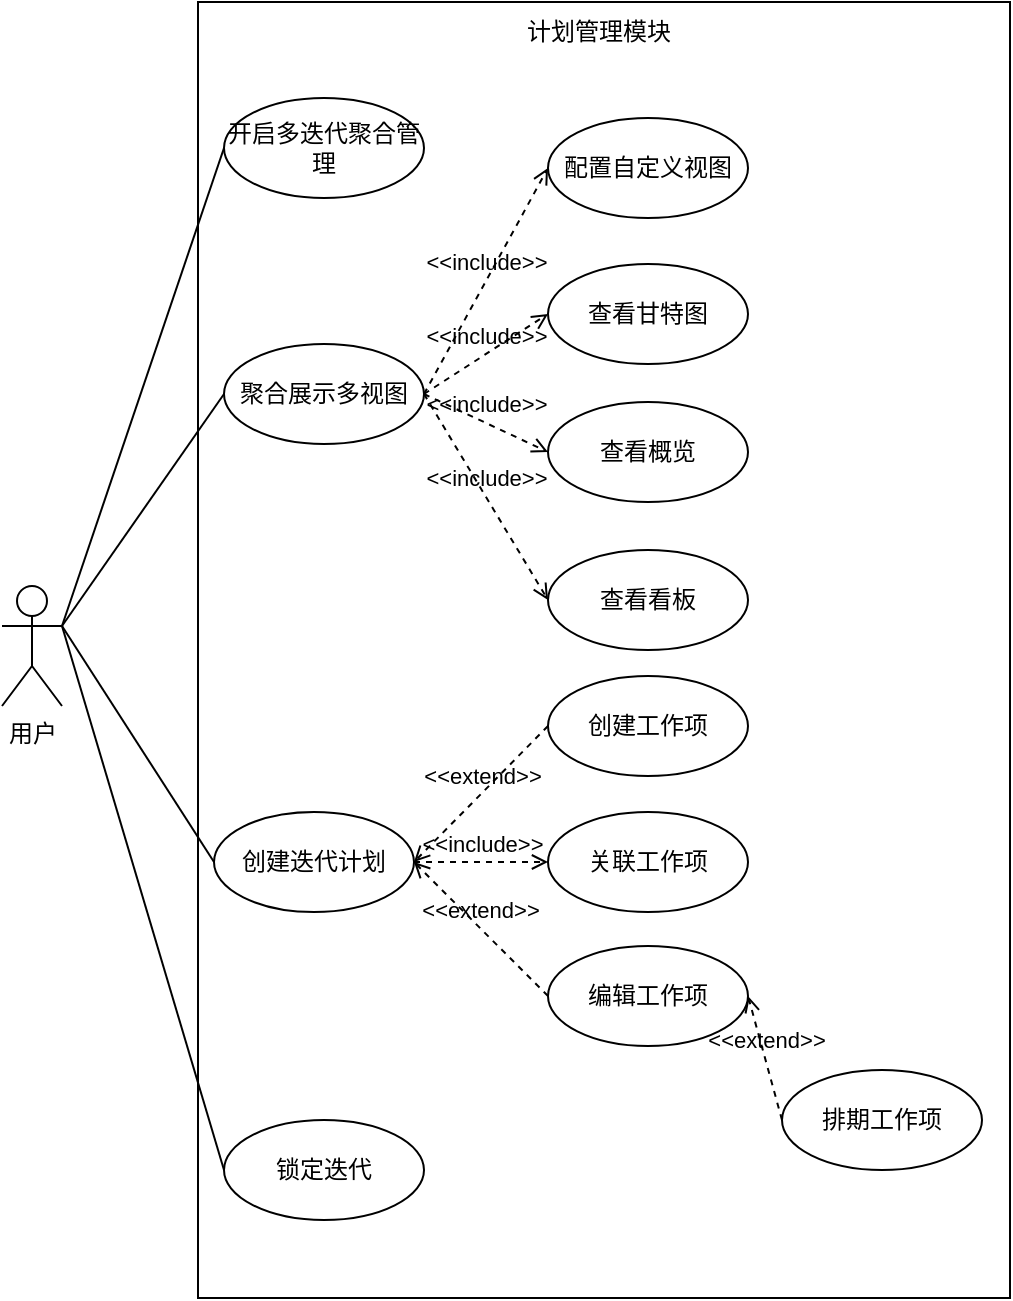 <mxfile version="26.0.11">
  <diagram name="第 1 页" id="JlFNOf8IUsEFIzv1AH-l">
    <mxGraphModel dx="1242" dy="785" grid="0" gridSize="10" guides="1" tooltips="1" connect="1" arrows="1" fold="1" page="1" pageScale="1" pageWidth="827" pageHeight="1169" math="0" shadow="0">
      <root>
        <mxCell id="0" />
        <mxCell id="1" parent="0" />
        <mxCell id="5dFx6CAcF43WBRuaXjPJ-1" value="用户" style="shape=umlActor;verticalLabelPosition=bottom;verticalAlign=top;html=1;" vertex="1" parent="1">
          <mxGeometry x="115" y="355" width="30" height="60" as="geometry" />
        </mxCell>
        <mxCell id="5dFx6CAcF43WBRuaXjPJ-2" value="" style="rounded=0;whiteSpace=wrap;html=1;" vertex="1" parent="1">
          <mxGeometry x="213" y="63" width="406" height="648" as="geometry" />
        </mxCell>
        <mxCell id="5dFx6CAcF43WBRuaXjPJ-3" value="计划管理模块" style="text;html=1;align=center;verticalAlign=middle;whiteSpace=wrap;rounded=0;" vertex="1" parent="1">
          <mxGeometry x="364" y="63" width="99" height="30" as="geometry" />
        </mxCell>
        <mxCell id="5dFx6CAcF43WBRuaXjPJ-4" value="聚合展示多视图" style="ellipse;whiteSpace=wrap;html=1;" vertex="1" parent="1">
          <mxGeometry x="226" y="234" width="100" height="50" as="geometry" />
        </mxCell>
        <mxCell id="5dFx6CAcF43WBRuaXjPJ-5" value="" style="endArrow=none;html=1;rounded=0;exitX=1;exitY=0.333;exitDx=0;exitDy=0;exitPerimeter=0;entryX=0;entryY=0.5;entryDx=0;entryDy=0;" edge="1" parent="1" source="5dFx6CAcF43WBRuaXjPJ-1" target="5dFx6CAcF43WBRuaXjPJ-4">
          <mxGeometry width="50" height="50" relative="1" as="geometry">
            <mxPoint x="142" y="385" as="sourcePoint" />
            <mxPoint x="224" y="370" as="targetPoint" />
          </mxGeometry>
        </mxCell>
        <mxCell id="5dFx6CAcF43WBRuaXjPJ-6" value="开启多迭代聚合管理" style="ellipse;whiteSpace=wrap;html=1;" vertex="1" parent="1">
          <mxGeometry x="226" y="111" width="100" height="50" as="geometry" />
        </mxCell>
        <mxCell id="5dFx6CAcF43WBRuaXjPJ-7" value="锁定迭代" style="ellipse;whiteSpace=wrap;html=1;" vertex="1" parent="1">
          <mxGeometry x="226" y="622" width="100" height="50" as="geometry" />
        </mxCell>
        <mxCell id="5dFx6CAcF43WBRuaXjPJ-8" value="创建迭代计划" style="ellipse;whiteSpace=wrap;html=1;" vertex="1" parent="1">
          <mxGeometry x="221" y="468" width="100" height="50" as="geometry" />
        </mxCell>
        <mxCell id="5dFx6CAcF43WBRuaXjPJ-9" value="" style="endArrow=none;html=1;rounded=0;exitX=1;exitY=0.333;exitDx=0;exitDy=0;exitPerimeter=0;entryX=0;entryY=0.5;entryDx=0;entryDy=0;" edge="1" parent="1" source="5dFx6CAcF43WBRuaXjPJ-1" target="5dFx6CAcF43WBRuaXjPJ-7">
          <mxGeometry width="50" height="50" relative="1" as="geometry">
            <mxPoint x="155" y="385" as="sourcePoint" />
            <mxPoint x="252" y="632" as="targetPoint" />
          </mxGeometry>
        </mxCell>
        <mxCell id="5dFx6CAcF43WBRuaXjPJ-10" value="" style="endArrow=none;html=1;rounded=0;exitX=1;exitY=0.333;exitDx=0;exitDy=0;exitPerimeter=0;entryX=0;entryY=0.5;entryDx=0;entryDy=0;" edge="1" parent="1" source="5dFx6CAcF43WBRuaXjPJ-1" target="5dFx6CAcF43WBRuaXjPJ-8">
          <mxGeometry width="50" height="50" relative="1" as="geometry">
            <mxPoint x="155" y="385" as="sourcePoint" />
            <mxPoint x="252" y="553" as="targetPoint" />
          </mxGeometry>
        </mxCell>
        <mxCell id="5dFx6CAcF43WBRuaXjPJ-11" value="" style="endArrow=none;html=1;rounded=0;entryX=0;entryY=0.5;entryDx=0;entryDy=0;exitX=1;exitY=0.333;exitDx=0;exitDy=0;exitPerimeter=0;" edge="1" parent="1" source="5dFx6CAcF43WBRuaXjPJ-1" target="5dFx6CAcF43WBRuaXjPJ-6">
          <mxGeometry width="50" height="50" relative="1" as="geometry">
            <mxPoint x="146" y="375" as="sourcePoint" />
            <mxPoint x="252" y="473" as="targetPoint" />
          </mxGeometry>
        </mxCell>
        <mxCell id="5dFx6CAcF43WBRuaXjPJ-22" value="配置自定义视图" style="ellipse;whiteSpace=wrap;html=1;" vertex="1" parent="1">
          <mxGeometry x="388" y="121" width="100" height="50" as="geometry" />
        </mxCell>
        <mxCell id="5dFx6CAcF43WBRuaXjPJ-23" value="编辑工作项" style="ellipse;whiteSpace=wrap;html=1;" vertex="1" parent="1">
          <mxGeometry x="388" y="535" width="100" height="50" as="geometry" />
        </mxCell>
        <mxCell id="5dFx6CAcF43WBRuaXjPJ-24" value="查看概览" style="ellipse;whiteSpace=wrap;html=1;" vertex="1" parent="1">
          <mxGeometry x="388" y="263" width="100" height="50" as="geometry" />
        </mxCell>
        <mxCell id="5dFx6CAcF43WBRuaXjPJ-25" value="查看甘特图" style="ellipse;whiteSpace=wrap;html=1;" vertex="1" parent="1">
          <mxGeometry x="388" y="194" width="100" height="50" as="geometry" />
        </mxCell>
        <mxCell id="5dFx6CAcF43WBRuaXjPJ-26" value="查看看板" style="ellipse;whiteSpace=wrap;html=1;" vertex="1" parent="1">
          <mxGeometry x="388" y="337" width="100" height="50" as="geometry" />
        </mxCell>
        <mxCell id="5dFx6CAcF43WBRuaXjPJ-27" value="关联工作项" style="ellipse;whiteSpace=wrap;html=1;" vertex="1" parent="1">
          <mxGeometry x="388" y="468" width="100" height="50" as="geometry" />
        </mxCell>
        <mxCell id="5dFx6CAcF43WBRuaXjPJ-28" value="创建工作项" style="ellipse;whiteSpace=wrap;html=1;" vertex="1" parent="1">
          <mxGeometry x="388" y="400" width="100" height="50" as="geometry" />
        </mxCell>
        <mxCell id="5dFx6CAcF43WBRuaXjPJ-30" value="&amp;lt;&amp;lt;include&amp;gt;&amp;gt;" style="html=1;verticalAlign=bottom;labelBackgroundColor=none;endArrow=open;endFill=0;dashed=1;rounded=0;exitX=1;exitY=0.5;exitDx=0;exitDy=0;entryX=0;entryY=0.5;entryDx=0;entryDy=0;" edge="1" parent="1" source="5dFx6CAcF43WBRuaXjPJ-8" target="5dFx6CAcF43WBRuaXjPJ-27">
          <mxGeometry width="160" relative="1" as="geometry">
            <mxPoint x="332" y="404" as="sourcePoint" />
            <mxPoint x="492" y="404" as="targetPoint" />
          </mxGeometry>
        </mxCell>
        <mxCell id="5dFx6CAcF43WBRuaXjPJ-31" value="&amp;lt;&amp;lt;extend&amp;gt;&amp;gt;" style="html=1;verticalAlign=bottom;labelBackgroundColor=none;endArrow=open;endFill=0;dashed=1;rounded=0;exitX=0;exitY=0.5;exitDx=0;exitDy=0;entryX=1;entryY=0.5;entryDx=0;entryDy=0;" edge="1" parent="1" source="5dFx6CAcF43WBRuaXjPJ-28" target="5dFx6CAcF43WBRuaXjPJ-8">
          <mxGeometry width="160" relative="1" as="geometry">
            <mxPoint x="332" y="404" as="sourcePoint" />
            <mxPoint x="492" y="404" as="targetPoint" />
          </mxGeometry>
        </mxCell>
        <mxCell id="5dFx6CAcF43WBRuaXjPJ-33" value="&amp;lt;&amp;lt;include&amp;gt;&amp;gt;" style="html=1;verticalAlign=bottom;labelBackgroundColor=none;endArrow=open;endFill=0;dashed=1;rounded=0;exitX=1;exitY=0.5;exitDx=0;exitDy=0;entryX=0;entryY=0.5;entryDx=0;entryDy=0;" edge="1" parent="1" source="5dFx6CAcF43WBRuaXjPJ-4" target="5dFx6CAcF43WBRuaXjPJ-22">
          <mxGeometry width="160" relative="1" as="geometry">
            <mxPoint x="331" y="503" as="sourcePoint" />
            <mxPoint x="361" y="503" as="targetPoint" />
          </mxGeometry>
        </mxCell>
        <mxCell id="5dFx6CAcF43WBRuaXjPJ-34" value="&amp;lt;&amp;lt;include&amp;gt;&amp;gt;" style="html=1;verticalAlign=bottom;labelBackgroundColor=none;endArrow=open;endFill=0;dashed=1;rounded=0;exitX=1;exitY=0.5;exitDx=0;exitDy=0;entryX=0;entryY=0.5;entryDx=0;entryDy=0;" edge="1" parent="1" source="5dFx6CAcF43WBRuaXjPJ-4" target="5dFx6CAcF43WBRuaXjPJ-25">
          <mxGeometry width="160" relative="1" as="geometry">
            <mxPoint x="336" y="269" as="sourcePoint" />
            <mxPoint x="361" y="155" as="targetPoint" />
          </mxGeometry>
        </mxCell>
        <mxCell id="5dFx6CAcF43WBRuaXjPJ-35" value="&amp;lt;&amp;lt;include&amp;gt;&amp;gt;" style="html=1;verticalAlign=bottom;labelBackgroundColor=none;endArrow=open;endFill=0;dashed=1;rounded=0;exitX=1;exitY=0.5;exitDx=0;exitDy=0;entryX=0;entryY=0.5;entryDx=0;entryDy=0;" edge="1" parent="1" source="5dFx6CAcF43WBRuaXjPJ-4" target="5dFx6CAcF43WBRuaXjPJ-24">
          <mxGeometry width="160" relative="1" as="geometry">
            <mxPoint x="336" y="269" as="sourcePoint" />
            <mxPoint x="361" y="228" as="targetPoint" />
          </mxGeometry>
        </mxCell>
        <mxCell id="5dFx6CAcF43WBRuaXjPJ-36" value="&amp;lt;&amp;lt;include&amp;gt;&amp;gt;" style="html=1;verticalAlign=bottom;labelBackgroundColor=none;endArrow=open;endFill=0;dashed=1;rounded=0;exitX=1;exitY=0.5;exitDx=0;exitDy=0;entryX=0;entryY=0.5;entryDx=0;entryDy=0;" edge="1" parent="1" source="5dFx6CAcF43WBRuaXjPJ-4" target="5dFx6CAcF43WBRuaXjPJ-26">
          <mxGeometry width="160" relative="1" as="geometry">
            <mxPoint x="336" y="269" as="sourcePoint" />
            <mxPoint x="361" y="297" as="targetPoint" />
          </mxGeometry>
        </mxCell>
        <mxCell id="5dFx6CAcF43WBRuaXjPJ-38" value="&amp;lt;&amp;lt;extend&amp;gt;&amp;gt;" style="html=1;verticalAlign=bottom;labelBackgroundColor=none;endArrow=open;endFill=0;dashed=1;rounded=0;exitX=0;exitY=0.5;exitDx=0;exitDy=0;entryX=1;entryY=0.5;entryDx=0;entryDy=0;" edge="1" parent="1" source="5dFx6CAcF43WBRuaXjPJ-23" target="5dFx6CAcF43WBRuaXjPJ-8">
          <mxGeometry width="160" relative="1" as="geometry">
            <mxPoint x="398" y="435" as="sourcePoint" />
            <mxPoint x="358" y="493" as="targetPoint" />
          </mxGeometry>
        </mxCell>
        <mxCell id="5dFx6CAcF43WBRuaXjPJ-39" value="排期工作项" style="ellipse;whiteSpace=wrap;html=1;" vertex="1" parent="1">
          <mxGeometry x="505" y="597" width="100" height="50" as="geometry" />
        </mxCell>
        <mxCell id="5dFx6CAcF43WBRuaXjPJ-40" value="&amp;lt;&amp;lt;extend&amp;gt;&amp;gt;" style="html=1;verticalAlign=bottom;labelBackgroundColor=none;endArrow=open;endFill=0;dashed=1;rounded=0;exitX=0;exitY=0.5;exitDx=0;exitDy=0;entryX=1;entryY=0.5;entryDx=0;entryDy=0;" edge="1" parent="1" source="5dFx6CAcF43WBRuaXjPJ-39" target="5dFx6CAcF43WBRuaXjPJ-23">
          <mxGeometry width="160" relative="1" as="geometry">
            <mxPoint x="398" y="570" as="sourcePoint" />
            <mxPoint x="368" y="503" as="targetPoint" />
          </mxGeometry>
        </mxCell>
      </root>
    </mxGraphModel>
  </diagram>
</mxfile>
